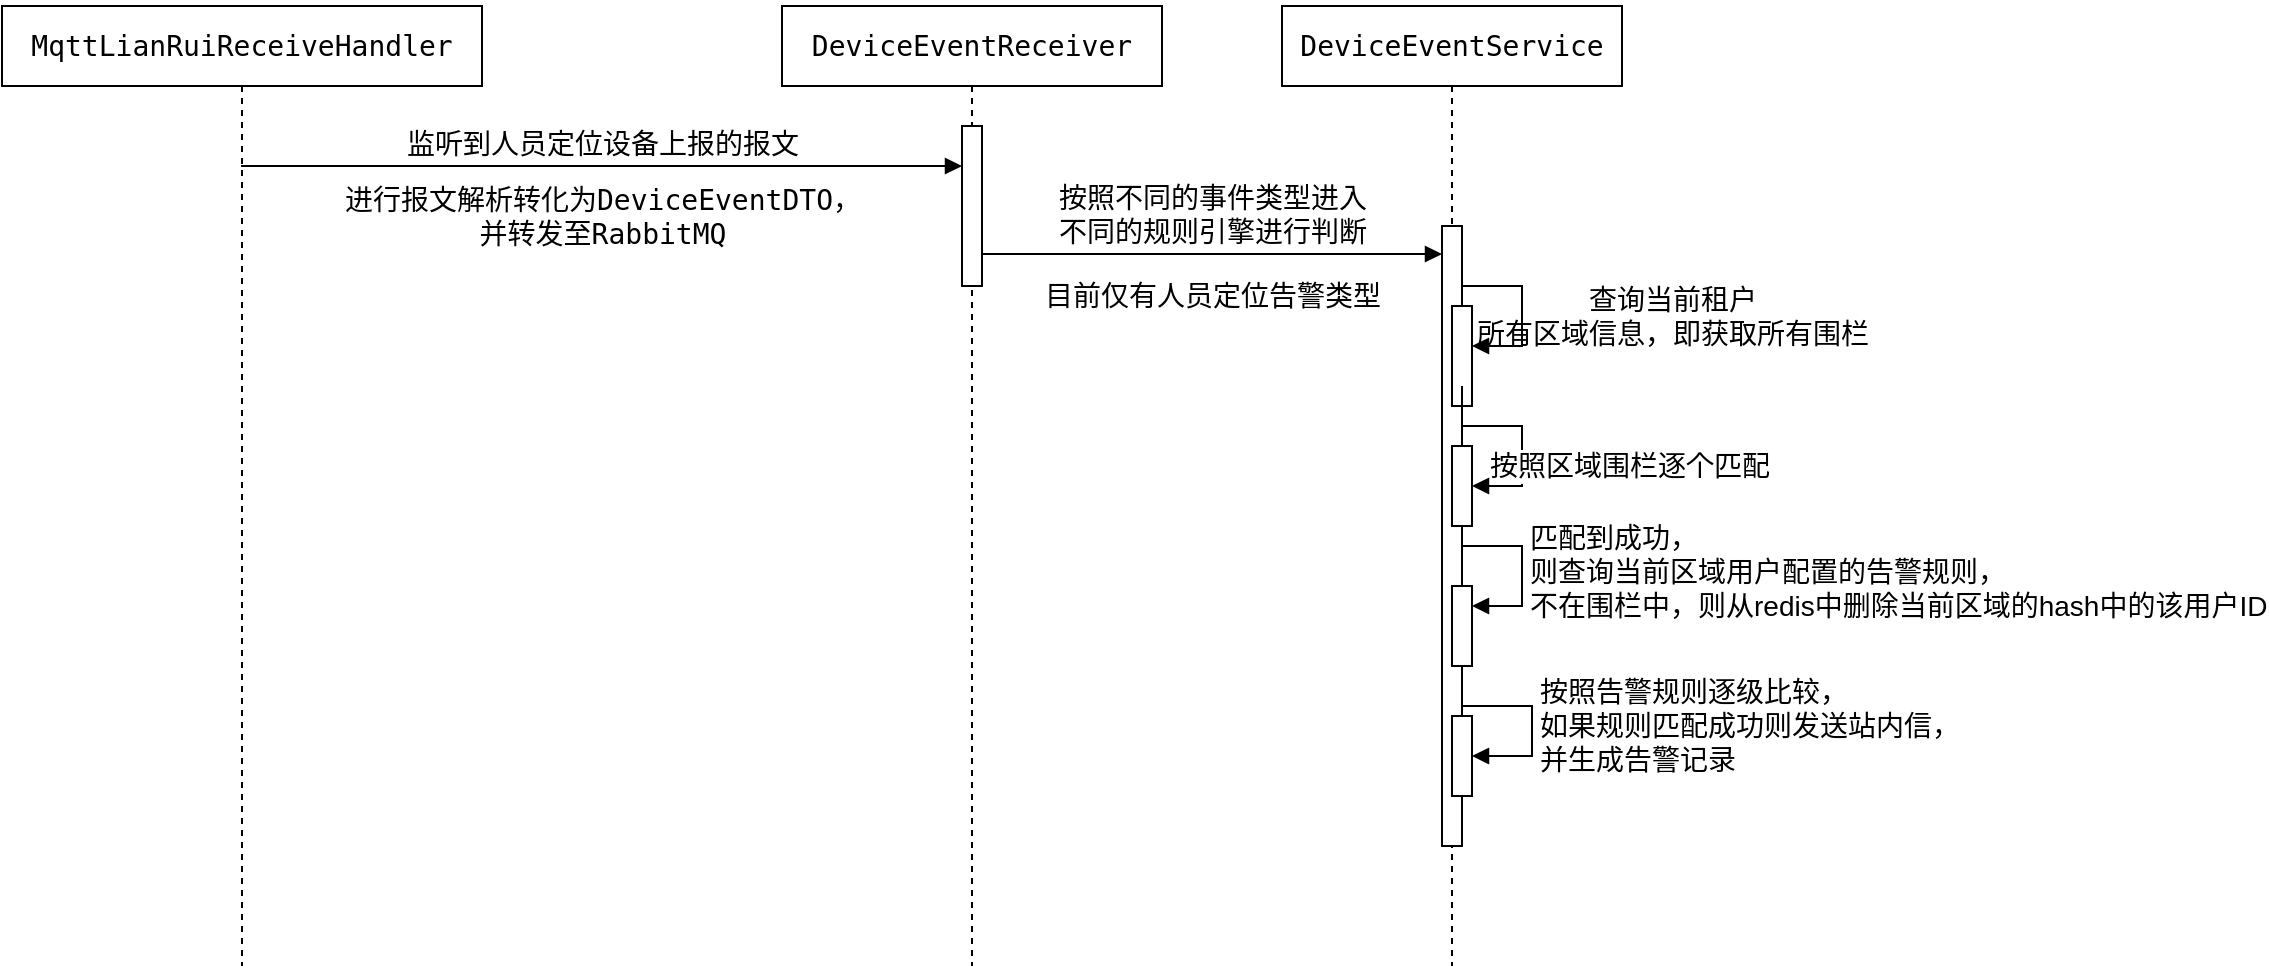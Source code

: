 <mxfile version="24.7.13">
  <diagram name="第 1 页" id="RY_t8ta6Jy8CSsKZBZrm">
    <mxGraphModel dx="2211" dy="761" grid="1" gridSize="10" guides="1" tooltips="1" connect="1" arrows="1" fold="1" page="1" pageScale="1" pageWidth="827" pageHeight="1169" math="0" shadow="0">
      <root>
        <mxCell id="0" />
        <mxCell id="1" parent="0" />
        <mxCell id="6D39OJ56opdchLymes4Q-1" value="&lt;div style=&quot;background-color: rgb(255, 255, 255); color: rgb(8, 8, 8); font-size: 14px;&quot;&gt;&lt;pre style=&quot;font-family: &amp;quot;JetBrains Mono&amp;quot;, monospace; font-size: 14px;&quot;&gt;&lt;span style=&quot;color: rgb(0, 0, 0); font-size: 14px;&quot;&gt;MqttLianRuiReceiveHandler&lt;/span&gt;&lt;/pre&gt;&lt;/div&gt;" style="shape=umlLifeline;perimeter=lifelinePerimeter;whiteSpace=wrap;html=1;container=1;dropTarget=0;collapsible=0;recursiveResize=0;outlineConnect=0;portConstraint=eastwest;newEdgeStyle={&quot;curved&quot;:0,&quot;rounded&quot;:0};fontSize=14;" vertex="1" parent="1">
          <mxGeometry x="-260" y="10" width="240" height="480" as="geometry" />
        </mxCell>
        <mxCell id="6D39OJ56opdchLymes4Q-2" value="监听到人员定位设备上报的报文" style="html=1;verticalAlign=bottom;endArrow=block;curved=0;rounded=0;fontSize=14;" edge="1" parent="1" target="6D39OJ56opdchLymes4Q-8">
          <mxGeometry width="80" relative="1" as="geometry">
            <mxPoint x="-140.5" y="90" as="sourcePoint" />
            <mxPoint x="239.5" y="90" as="targetPoint" />
          </mxGeometry>
        </mxCell>
        <mxCell id="6D39OJ56opdchLymes4Q-3" value="&lt;div style=&quot;background-color: rgb(255, 255, 255); color: rgb(8, 8, 8); font-size: 14px;&quot;&gt;&lt;pre style=&quot;font-family: &amp;quot;JetBrains Mono&amp;quot;, monospace; font-size: 14px;&quot;&gt;&lt;span style=&quot;color: rgb(0, 0, 0); font-size: 14px;&quot;&gt;DeviceEventReceiver&lt;/span&gt;&lt;/pre&gt;&lt;/div&gt;" style="shape=umlLifeline;perimeter=lifelinePerimeter;whiteSpace=wrap;html=1;container=1;dropTarget=0;collapsible=0;recursiveResize=0;outlineConnect=0;portConstraint=eastwest;newEdgeStyle={&quot;curved&quot;:0,&quot;rounded&quot;:0};fontSize=14;" vertex="1" parent="1">
          <mxGeometry x="130" y="10" width="190" height="480" as="geometry" />
        </mxCell>
        <mxCell id="6D39OJ56opdchLymes4Q-8" value="" style="html=1;points=[[0,0,0,0,5],[0,1,0,0,-5],[1,0,0,0,5],[1,1,0,0,-5]];perimeter=orthogonalPerimeter;outlineConnect=0;targetShapes=umlLifeline;portConstraint=eastwest;newEdgeStyle={&quot;curved&quot;:0,&quot;rounded&quot;:0};fontSize=14;" vertex="1" parent="6D39OJ56opdchLymes4Q-3">
          <mxGeometry x="90" y="60" width="10" height="80" as="geometry" />
        </mxCell>
        <mxCell id="6D39OJ56opdchLymes4Q-4" value="&lt;font style=&quot;font-size: 14px;&quot;&gt;进行报文解析转化为&lt;span style=&quot;font-family: &amp;quot;JetBrains Mono&amp;quot;, monospace; background-color: rgb(255, 255, 255); font-size: 14px;&quot;&gt;DeviceEventDTO，&lt;/span&gt;&lt;/font&gt;&lt;div style=&quot;font-size: 14px;&quot;&gt;&lt;font style=&quot;font-size: 14px;&quot;&gt;&lt;span style=&quot;font-family: &amp;quot;JetBrains Mono&amp;quot;, monospace; background-color: rgb(255, 255, 255); font-size: 14px;&quot;&gt;并转发至RabbitMQ&lt;/span&gt;&lt;/font&gt;&lt;/div&gt;" style="text;html=1;align=center;verticalAlign=middle;resizable=0;points=[];autosize=1;strokeColor=none;fillColor=none;fontSize=14;" vertex="1" parent="1">
          <mxGeometry x="-100" y="90" width="280" height="50" as="geometry" />
        </mxCell>
        <mxCell id="6D39OJ56opdchLymes4Q-5" value="&lt;div style=&quot;background-color: rgb(255, 255, 255); color: rgb(8, 8, 8); font-size: 14px;&quot;&gt;&lt;pre style=&quot;font-family: &amp;quot;JetBrains Mono&amp;quot;, monospace; font-size: 14px;&quot;&gt;&lt;span style=&quot;color: rgb(0, 0, 0); font-size: 14px;&quot;&gt;DeviceEventService&lt;/span&gt;&lt;/pre&gt;&lt;/div&gt;" style="shape=umlLifeline;perimeter=lifelinePerimeter;whiteSpace=wrap;html=1;container=1;dropTarget=0;collapsible=0;recursiveResize=0;outlineConnect=0;portConstraint=eastwest;newEdgeStyle={&quot;curved&quot;:0,&quot;rounded&quot;:0};fontSize=14;" vertex="1" parent="1">
          <mxGeometry x="380" y="10" width="170" height="480" as="geometry" />
        </mxCell>
        <mxCell id="6D39OJ56opdchLymes4Q-9" value="" style="html=1;points=[[0,0,0,0,5],[0,1,0,0,-5],[1,0,0,0,5],[1,1,0,0,-5]];perimeter=orthogonalPerimeter;outlineConnect=0;targetShapes=umlLifeline;portConstraint=eastwest;newEdgeStyle={&quot;curved&quot;:0,&quot;rounded&quot;:0};fontSize=14;" vertex="1" parent="6D39OJ56opdchLymes4Q-5">
          <mxGeometry x="80" y="110" width="10" height="310" as="geometry" />
        </mxCell>
        <mxCell id="6D39OJ56opdchLymes4Q-11" value="" style="html=1;points=[[0,0,0,0,5],[0,1,0,0,-5],[1,0,0,0,5],[1,1,0,0,-5]];perimeter=orthogonalPerimeter;outlineConnect=0;targetShapes=umlLifeline;portConstraint=eastwest;newEdgeStyle={&quot;curved&quot;:0,&quot;rounded&quot;:0};fontSize=14;" vertex="1" parent="6D39OJ56opdchLymes4Q-5">
          <mxGeometry x="85" y="150" width="10" height="50" as="geometry" />
        </mxCell>
        <mxCell id="6D39OJ56opdchLymes4Q-12" value="&lt;div style=&quot;color: rgb(8, 8, 8); font-size: 14px;&quot;&gt;&lt;pre style=&quot;font-size: 14px;&quot;&gt;&lt;br style=&quot;font-size: 14px;&quot;&gt;&lt;/pre&gt;&lt;/div&gt;" style="html=1;align=left;spacingLeft=2;endArrow=block;rounded=0;edgeStyle=orthogonalEdgeStyle;curved=0;rounded=0;fontSize=14;" edge="1" target="6D39OJ56opdchLymes4Q-11" parent="6D39OJ56opdchLymes4Q-5" source="6D39OJ56opdchLymes4Q-9">
          <mxGeometry relative="1" as="geometry">
            <mxPoint x="90" y="130" as="sourcePoint" />
            <Array as="points">
              <mxPoint x="120" y="140" />
              <mxPoint x="120" y="170" />
            </Array>
          </mxGeometry>
        </mxCell>
        <mxCell id="6D39OJ56opdchLymes4Q-15" value="" style="html=1;points=[[0,0,0,0,5],[0,1,0,0,-5],[1,0,0,0,5],[1,1,0,0,-5]];perimeter=orthogonalPerimeter;outlineConnect=0;targetShapes=umlLifeline;portConstraint=eastwest;newEdgeStyle={&quot;curved&quot;:0,&quot;rounded&quot;:0};fontSize=14;" vertex="1" parent="6D39OJ56opdchLymes4Q-5">
          <mxGeometry x="85" y="220" width="10" height="40" as="geometry" />
        </mxCell>
        <mxCell id="6D39OJ56opdchLymes4Q-16" value="按照区域围栏逐个匹配" style="html=1;align=left;spacingLeft=2;endArrow=block;rounded=0;edgeStyle=orthogonalEdgeStyle;curved=0;rounded=0;fontSize=14;" edge="1" target="6D39OJ56opdchLymes4Q-15" parent="6D39OJ56opdchLymes4Q-5">
          <mxGeometry x="0.905" y="-10" relative="1" as="geometry">
            <mxPoint x="90" y="190" as="sourcePoint" />
            <Array as="points">
              <mxPoint x="90" y="210" />
              <mxPoint x="120" y="210" />
              <mxPoint x="120" y="240" />
            </Array>
            <mxPoint as="offset" />
          </mxGeometry>
        </mxCell>
        <mxCell id="6D39OJ56opdchLymes4Q-17" value="" style="html=1;outlineConnect=0;targetShapes=umlLifeline;portConstraint=eastwest;newEdgeStyle={&quot;curved&quot;:0,&quot;rounded&quot;:0};points=[[0,0,0,0,5],[0,1,0,0,-5],[1,0,0,0,5],[1,1,0,0,-5]];perimeter=orthogonalPerimeter;fontSize=14;" vertex="1" parent="6D39OJ56opdchLymes4Q-5">
          <mxGeometry x="85" y="290" width="10" height="40" as="geometry" />
        </mxCell>
        <mxCell id="6D39OJ56opdchLymes4Q-18" value="匹配到成功，&lt;div style=&quot;font-size: 14px;&quot;&gt;则查询当前区域用户配置的告警规则，&lt;/div&gt;&lt;div style=&quot;font-size: 14px;&quot;&gt;不在围栏中，则从redis中删除当前区域的hash中的该用户ID&lt;/div&gt;" style="html=1;align=left;spacingLeft=2;endArrow=block;rounded=0;edgeStyle=orthogonalEdgeStyle;curved=0;rounded=0;fontSize=14;" edge="1" target="6D39OJ56opdchLymes4Q-17" parent="6D39OJ56opdchLymes4Q-5">
          <mxGeometry relative="1" as="geometry">
            <mxPoint x="90" y="270" as="sourcePoint" />
            <Array as="points">
              <mxPoint x="120" y="300" />
            </Array>
          </mxGeometry>
        </mxCell>
        <mxCell id="6D39OJ56opdchLymes4Q-22" value="" style="html=1;points=[[0,0,0,0,5],[0,1,0,0,-5],[1,0,0,0,5],[1,1,0,0,-5]];perimeter=orthogonalPerimeter;outlineConnect=0;targetShapes=umlLifeline;portConstraint=eastwest;newEdgeStyle={&quot;curved&quot;:0,&quot;rounded&quot;:0};fontSize=14;" vertex="1" parent="6D39OJ56opdchLymes4Q-5">
          <mxGeometry x="85" y="355" width="10" height="40" as="geometry" />
        </mxCell>
        <mxCell id="6D39OJ56opdchLymes4Q-23" value="按照告警规则逐级比较，&lt;div style=&quot;font-size: 14px;&quot;&gt;如果规则匹配成功则发送站内信，&lt;/div&gt;&lt;div style=&quot;font-size: 14px;&quot;&gt;并生成告警记录&lt;/div&gt;" style="html=1;align=left;spacingLeft=2;endArrow=block;rounded=0;edgeStyle=orthogonalEdgeStyle;curved=0;rounded=0;fontSize=14;" edge="1" target="6D39OJ56opdchLymes4Q-22" parent="6D39OJ56opdchLymes4Q-5" source="6D39OJ56opdchLymes4Q-9">
          <mxGeometry relative="1" as="geometry">
            <mxPoint x="95" y="320" as="sourcePoint" />
            <Array as="points">
              <mxPoint x="125" y="350" />
              <mxPoint x="125" y="375" />
            </Array>
          </mxGeometry>
        </mxCell>
        <mxCell id="6D39OJ56opdchLymes4Q-6" value="&lt;font style=&quot;font-size: 14px;&quot;&gt;按照不同的事件类型进入&lt;/font&gt;&lt;div style=&quot;font-size: 14px;&quot;&gt;&lt;font style=&quot;font-size: 14px;&quot;&gt;不同的规则引擎进行判断&lt;/font&gt;&lt;/div&gt;" style="html=1;verticalAlign=bottom;endArrow=block;curved=0;rounded=0;fontSize=14;" edge="1" parent="1">
          <mxGeometry width="80" relative="1" as="geometry">
            <mxPoint x="230" y="134" as="sourcePoint" />
            <mxPoint x="460" y="134" as="targetPoint" />
          </mxGeometry>
        </mxCell>
        <mxCell id="6D39OJ56opdchLymes4Q-7" value="目前仅有人员定位告警类型" style="text;html=1;align=center;verticalAlign=middle;resizable=0;points=[];autosize=1;strokeColor=none;fillColor=none;fontSize=14;" vertex="1" parent="1">
          <mxGeometry x="250" y="140" width="190" height="30" as="geometry" />
        </mxCell>
        <mxCell id="6D39OJ56opdchLymes4Q-14" value="查询当前租户&lt;div style=&quot;font-size: 14px;&quot;&gt;所有区域信息，即获取所有围栏&lt;/div&gt;" style="text;html=1;align=center;verticalAlign=middle;resizable=0;points=[];autosize=1;strokeColor=none;fillColor=none;fontSize=14;" vertex="1" parent="1">
          <mxGeometry x="465" y="140" width="220" height="50" as="geometry" />
        </mxCell>
      </root>
    </mxGraphModel>
  </diagram>
</mxfile>

